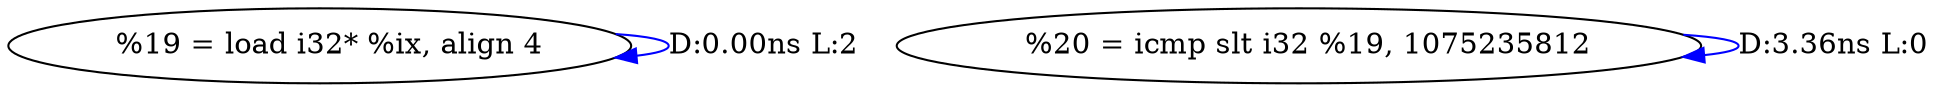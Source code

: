 digraph {
Node0x2e0c050[label="  %19 = load i32* %ix, align 4"];
Node0x2e0c050 -> Node0x2e0c050[label="D:0.00ns L:2",color=blue];
Node0x2e0c130[label="  %20 = icmp slt i32 %19, 1075235812"];
Node0x2e0c130 -> Node0x2e0c130[label="D:3.36ns L:0",color=blue];
}
